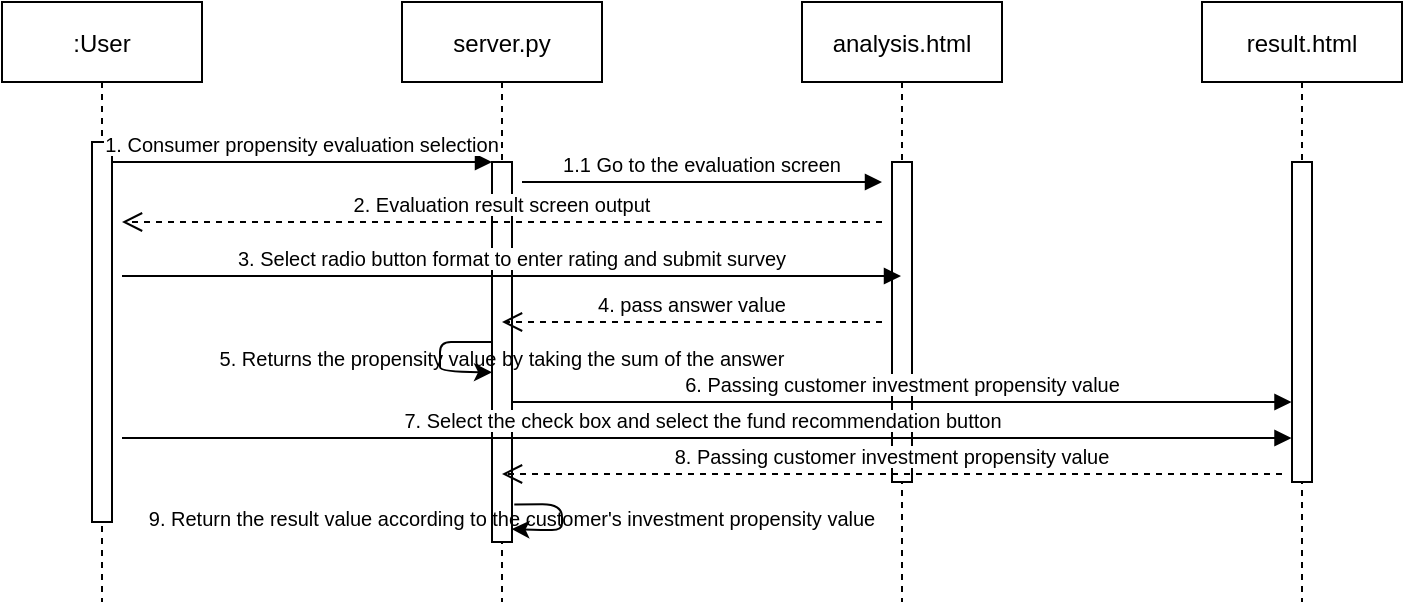 <mxfile version="14.9.3" type="github">
  <diagram id="kgpKYQtTHZ0yAKxKKP6v" name="Page-1">
    <mxGraphModel dx="1221" dy="681" grid="1" gridSize="10" guides="1" tooltips="1" connect="1" arrows="1" fold="1" page="1" pageScale="1" pageWidth="850" pageHeight="1100" math="0" shadow="0">
      <root>
        <mxCell id="0" />
        <mxCell id="1" parent="0" />
        <mxCell id="3nuBFxr9cyL0pnOWT2aG-1" value=":User" style="shape=umlLifeline;perimeter=lifelinePerimeter;container=1;collapsible=0;recursiveResize=0;rounded=0;shadow=0;strokeWidth=1;" parent="1" vertex="1">
          <mxGeometry x="120" y="80" width="100" height="300" as="geometry" />
        </mxCell>
        <mxCell id="3nuBFxr9cyL0pnOWT2aG-2" value="" style="points=[];perimeter=orthogonalPerimeter;rounded=0;shadow=0;strokeWidth=1;" parent="3nuBFxr9cyL0pnOWT2aG-1" vertex="1">
          <mxGeometry x="45" y="70" width="10" height="190" as="geometry" />
        </mxCell>
        <mxCell id="3nuBFxr9cyL0pnOWT2aG-5" value="server.py" style="shape=umlLifeline;perimeter=lifelinePerimeter;container=1;collapsible=0;recursiveResize=0;rounded=0;shadow=0;strokeWidth=1;" parent="1" vertex="1">
          <mxGeometry x="320" y="80" width="100" height="300" as="geometry" />
        </mxCell>
        <mxCell id="3nuBFxr9cyL0pnOWT2aG-6" value="" style="points=[];perimeter=orthogonalPerimeter;rounded=0;shadow=0;strokeWidth=1;" parent="3nuBFxr9cyL0pnOWT2aG-5" vertex="1">
          <mxGeometry x="45" y="80" width="10" height="190" as="geometry" />
        </mxCell>
        <mxCell id="88xglfCzfbfs0HN_UhHn-10" value="" style="curved=1;endArrow=classic;html=1;fontSize=10;entryX=-0.2;entryY=0.657;entryDx=0;entryDy=0;entryPerimeter=0;" edge="1" parent="3nuBFxr9cyL0pnOWT2aG-5">
          <mxGeometry width="50" height="50" relative="1" as="geometry">
            <mxPoint x="45" y="170" as="sourcePoint" />
            <mxPoint x="45.0" y="185.12" as="targetPoint" />
            <Array as="points">
              <mxPoint x="41" y="170" />
              <mxPoint x="30" y="170" />
              <mxPoint x="19" y="170" />
              <mxPoint x="19" y="180" />
              <mxPoint x="19" y="185" />
            </Array>
          </mxGeometry>
        </mxCell>
        <mxCell id="88xglfCzfbfs0HN_UhHn-16" value="" style="endArrow=classic;html=1;fontSize=10;exitX=1.114;exitY=0.901;exitDx=0;exitDy=0;exitPerimeter=0;entryX=0.977;entryY=0.966;entryDx=0;entryDy=0;entryPerimeter=0;" edge="1" parent="3nuBFxr9cyL0pnOWT2aG-5" source="3nuBFxr9cyL0pnOWT2aG-6" target="3nuBFxr9cyL0pnOWT2aG-6">
          <mxGeometry width="50" height="50" relative="1" as="geometry">
            <mxPoint x="55" y="251" as="sourcePoint" />
            <mxPoint x="92" y="111" as="targetPoint" />
            <Array as="points">
              <mxPoint x="80" y="251" />
              <mxPoint x="80" y="264" />
              <mxPoint x="70" y="264" />
            </Array>
          </mxGeometry>
        </mxCell>
        <mxCell id="3nuBFxr9cyL0pnOWT2aG-8" value="1. Consumer propensity evaluation selection" style="verticalAlign=bottom;endArrow=block;entryX=0;entryY=0;shadow=0;strokeWidth=1;fontSize=10;" parent="1" edge="1">
          <mxGeometry relative="1" as="geometry">
            <mxPoint x="175" y="160" as="sourcePoint" />
            <mxPoint x="365" y="160.0" as="targetPoint" />
            <Array as="points">
              <mxPoint x="270" y="160" />
            </Array>
            <mxPoint as="offset" />
          </mxGeometry>
        </mxCell>
        <mxCell id="88xglfCzfbfs0HN_UhHn-1" value="analysis.html" style="shape=umlLifeline;perimeter=lifelinePerimeter;container=1;collapsible=0;recursiveResize=0;rounded=0;shadow=0;strokeWidth=1;" vertex="1" parent="1">
          <mxGeometry x="520" y="80" width="100" height="300" as="geometry" />
        </mxCell>
        <mxCell id="88xglfCzfbfs0HN_UhHn-2" value="" style="points=[];perimeter=orthogonalPerimeter;rounded=0;shadow=0;strokeWidth=1;" vertex="1" parent="88xglfCzfbfs0HN_UhHn-1">
          <mxGeometry x="45" y="80" width="10" height="160" as="geometry" />
        </mxCell>
        <mxCell id="88xglfCzfbfs0HN_UhHn-3" value="result.html" style="shape=umlLifeline;perimeter=lifelinePerimeter;container=1;collapsible=0;recursiveResize=0;rounded=0;shadow=0;strokeWidth=1;" vertex="1" parent="1">
          <mxGeometry x="720" y="80" width="100" height="300" as="geometry" />
        </mxCell>
        <mxCell id="88xglfCzfbfs0HN_UhHn-4" value="" style="points=[];perimeter=orthogonalPerimeter;rounded=0;shadow=0;strokeWidth=1;" vertex="1" parent="88xglfCzfbfs0HN_UhHn-3">
          <mxGeometry x="45" y="80" width="10" height="160" as="geometry" />
        </mxCell>
        <mxCell id="88xglfCzfbfs0HN_UhHn-5" value="1.1 Go to the evaluation screen" style="verticalAlign=bottom;endArrow=block;shadow=0;strokeWidth=1;fontSize=10;" edge="1" parent="1">
          <mxGeometry relative="1" as="geometry">
            <mxPoint x="380" y="170" as="sourcePoint" />
            <mxPoint x="560" y="170" as="targetPoint" />
            <Array as="points">
              <mxPoint x="475" y="170" />
            </Array>
            <mxPoint as="offset" />
          </mxGeometry>
        </mxCell>
        <mxCell id="88xglfCzfbfs0HN_UhHn-6" value="2. Evaluation result screen output" style="verticalAlign=bottom;endArrow=open;dashed=1;endSize=8;exitX=0;exitY=0.95;shadow=0;strokeWidth=1;fontSize=10;" edge="1" parent="1">
          <mxGeometry relative="1" as="geometry">
            <mxPoint x="180" y="190" as="targetPoint" />
            <mxPoint x="560" y="190" as="sourcePoint" />
          </mxGeometry>
        </mxCell>
        <mxCell id="88xglfCzfbfs0HN_UhHn-7" value="3. Select radio button format to enter rating and submit survey" style="verticalAlign=bottom;endArrow=block;shadow=0;strokeWidth=1;fontSize=10;" edge="1" parent="1">
          <mxGeometry relative="1" as="geometry">
            <mxPoint x="180" y="217" as="sourcePoint" />
            <mxPoint x="569.5" y="217" as="targetPoint" />
            <Array as="points">
              <mxPoint x="275" y="217" />
            </Array>
            <mxPoint as="offset" />
          </mxGeometry>
        </mxCell>
        <mxCell id="88xglfCzfbfs0HN_UhHn-8" value="4. pass answer value" style="verticalAlign=bottom;endArrow=open;dashed=1;endSize=8;exitX=0;exitY=0.95;shadow=0;strokeWidth=1;fontSize=10;" edge="1" parent="1">
          <mxGeometry relative="1" as="geometry">
            <mxPoint x="370" y="240.0" as="targetPoint" />
            <mxPoint x="560" y="240.0" as="sourcePoint" />
          </mxGeometry>
        </mxCell>
        <mxCell id="88xglfCzfbfs0HN_UhHn-9" value="8. Passing customer investment propensity value" style="verticalAlign=bottom;endArrow=open;dashed=1;endSize=8;shadow=0;strokeWidth=1;fontSize=10;" edge="1" parent="1">
          <mxGeometry relative="1" as="geometry">
            <mxPoint x="370" y="316.0" as="targetPoint" />
            <mxPoint x="760" y="316" as="sourcePoint" />
          </mxGeometry>
        </mxCell>
        <mxCell id="88xglfCzfbfs0HN_UhHn-12" value="5. Returns the propensity value by taking the sum of the answer" style="text;html=1;strokeColor=none;fillColor=none;align=center;verticalAlign=middle;whiteSpace=wrap;rounded=0;fontSize=10;" vertex="1" parent="1">
          <mxGeometry x="220" y="248" width="300" height="20" as="geometry" />
        </mxCell>
        <mxCell id="88xglfCzfbfs0HN_UhHn-13" value="6. Passing customer investment propensity value" style="verticalAlign=bottom;endArrow=block;shadow=0;strokeWidth=1;fontSize=10;" edge="1" parent="1">
          <mxGeometry relative="1" as="geometry">
            <mxPoint x="375.25" y="280" as="sourcePoint" />
            <mxPoint x="764.75" y="280" as="targetPoint" />
            <Array as="points">
              <mxPoint x="470.25" y="280" />
            </Array>
            <mxPoint as="offset" />
          </mxGeometry>
        </mxCell>
        <mxCell id="88xglfCzfbfs0HN_UhHn-14" value="7. Select the check box and select the fund recommendation button" style="verticalAlign=bottom;endArrow=block;shadow=0;strokeWidth=1;fontSize=10;" edge="1" parent="1">
          <mxGeometry x="-0.007" relative="1" as="geometry">
            <mxPoint x="180" y="298" as="sourcePoint" />
            <mxPoint x="764.75" y="298" as="targetPoint" />
            <Array as="points">
              <mxPoint x="470.25" y="298" />
            </Array>
            <mxPoint as="offset" />
          </mxGeometry>
        </mxCell>
        <mxCell id="88xglfCzfbfs0HN_UhHn-17" value="9. Return the result value according to the customer&#39;s investment propensity value" style="text;html=1;strokeColor=none;fillColor=none;align=center;verticalAlign=middle;whiteSpace=wrap;rounded=0;fontSize=10;" vertex="1" parent="1">
          <mxGeometry x="190" y="328" width="370" height="20" as="geometry" />
        </mxCell>
      </root>
    </mxGraphModel>
  </diagram>
</mxfile>
